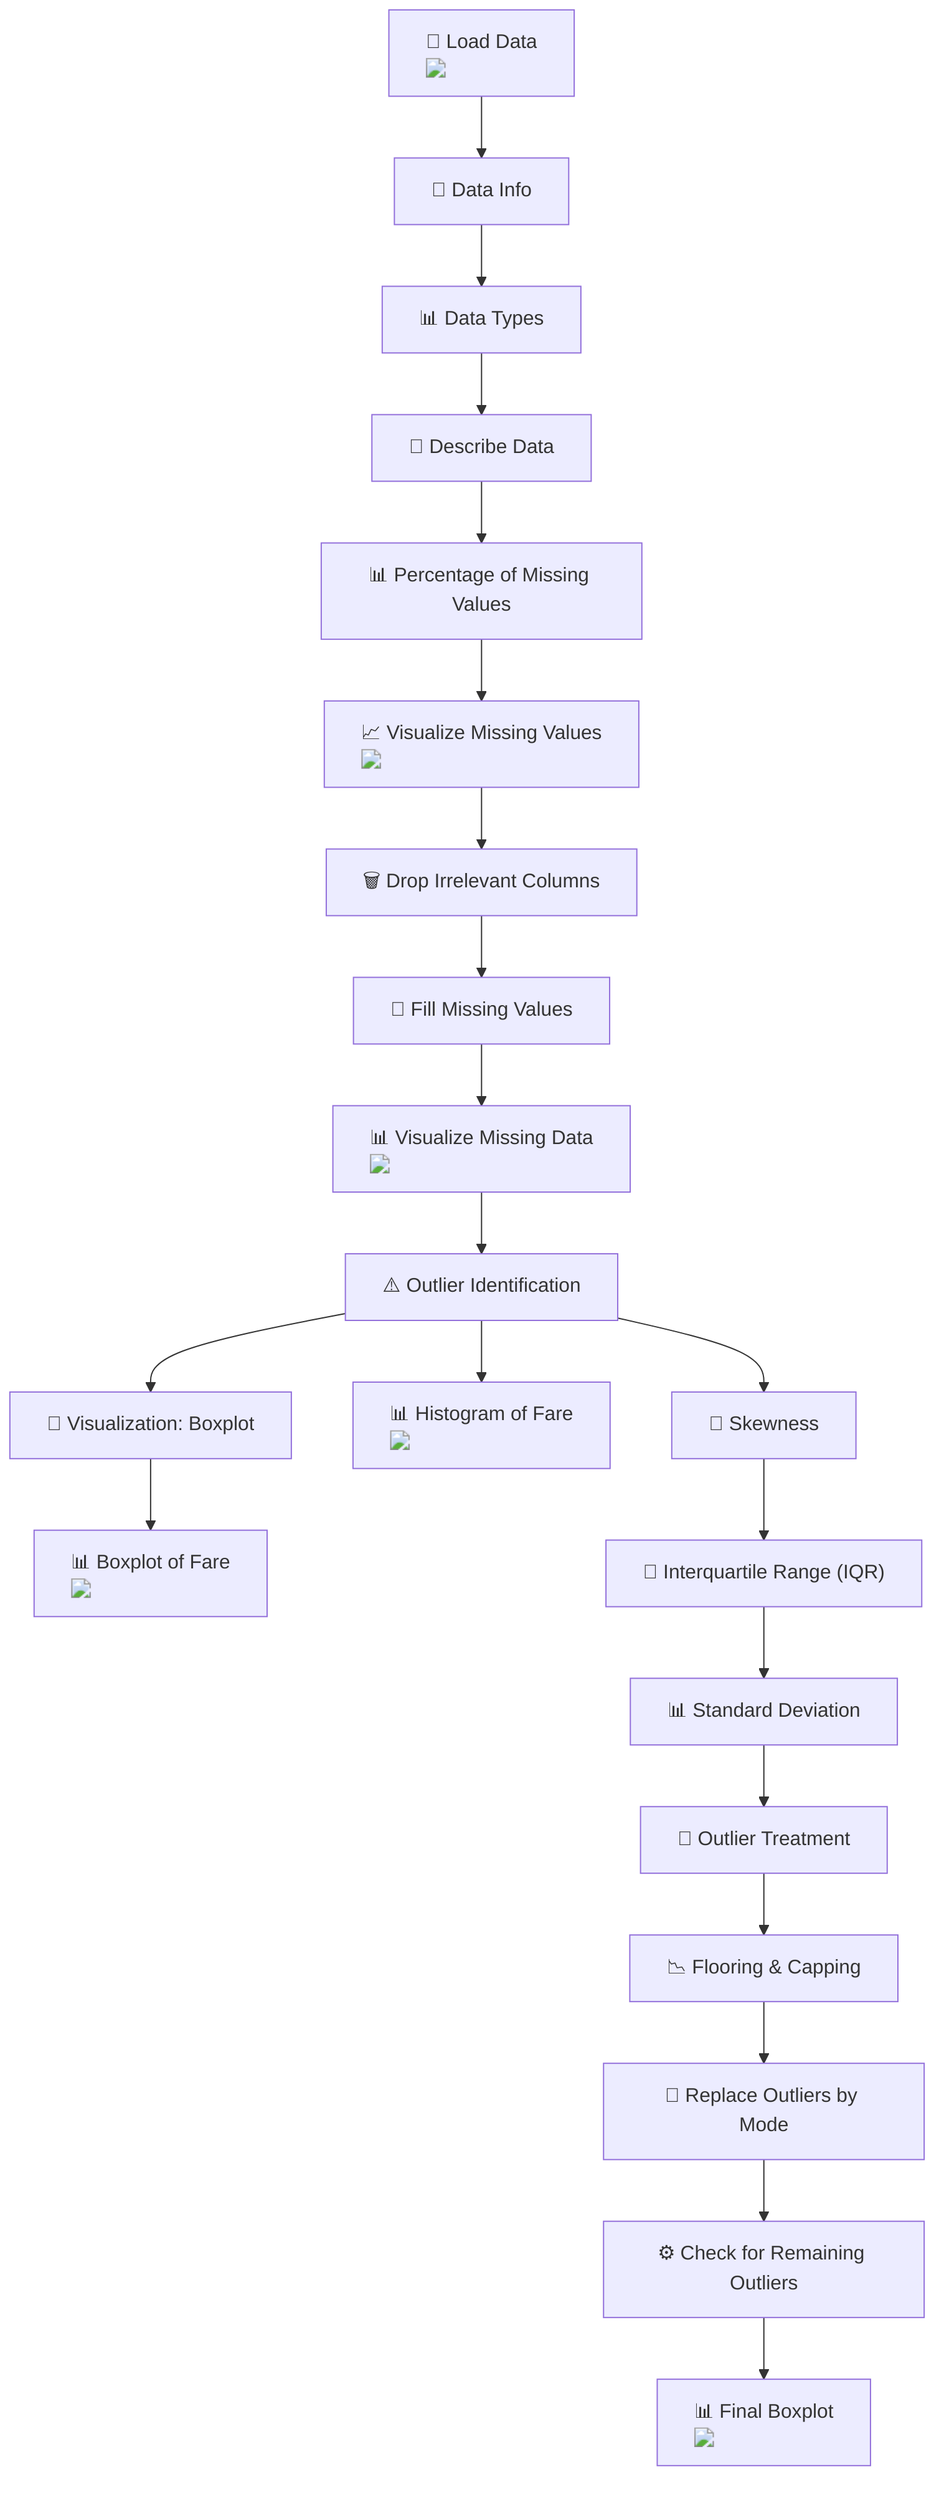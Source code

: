 flowchart TD
    A["📂 Load Data <img src='file.svg' />"] --> B["🧪 Data Info"]
    B --> C["📊 Data Types"]
    C --> D["📄 Describe Data"]
    D --> E["📊 Percentage of Missing Values"]
    E --> F["📈 Visualize Missing Values <img src='dummy_plots/piechart_template.svg' />"]
    F --> G["🗑️ Drop Irrelevant Columns"]
    G --> H["🚧 Fill Missing Values"]
    H --> I["📊 Visualize Missing Data <img src='dummy_plots/heatmap_template.svg' />"]
    I --> J["⚠️ Outlier Identification"]
    J --> K["📏 Visualization: Boxplot"]
    K --> L["📊 Boxplot of Fare <img src='dummy_plots/boxplot_template.svg' />"]
    J --> M["📊 Histogram of Fare <img src='dummy_plots/hist_template.svg' />"]
    J --> N["📏 Skewness"]
    N --> O["📏 Interquartile Range (IQR)"]
    O --> P["📊 Standard Deviation"]
    P --> Q["🔧 Outlier Treatment"]
    Q --> R["📉 Flooring & Capping"]
    R --> S["🔄 Replace Outliers by Mode"]
    S --> T["⚙️ Check for Remaining Outliers"]
    T --> U["📊 Final Boxplot <img src='dummy_plots/boxplot_template.svg' />"]